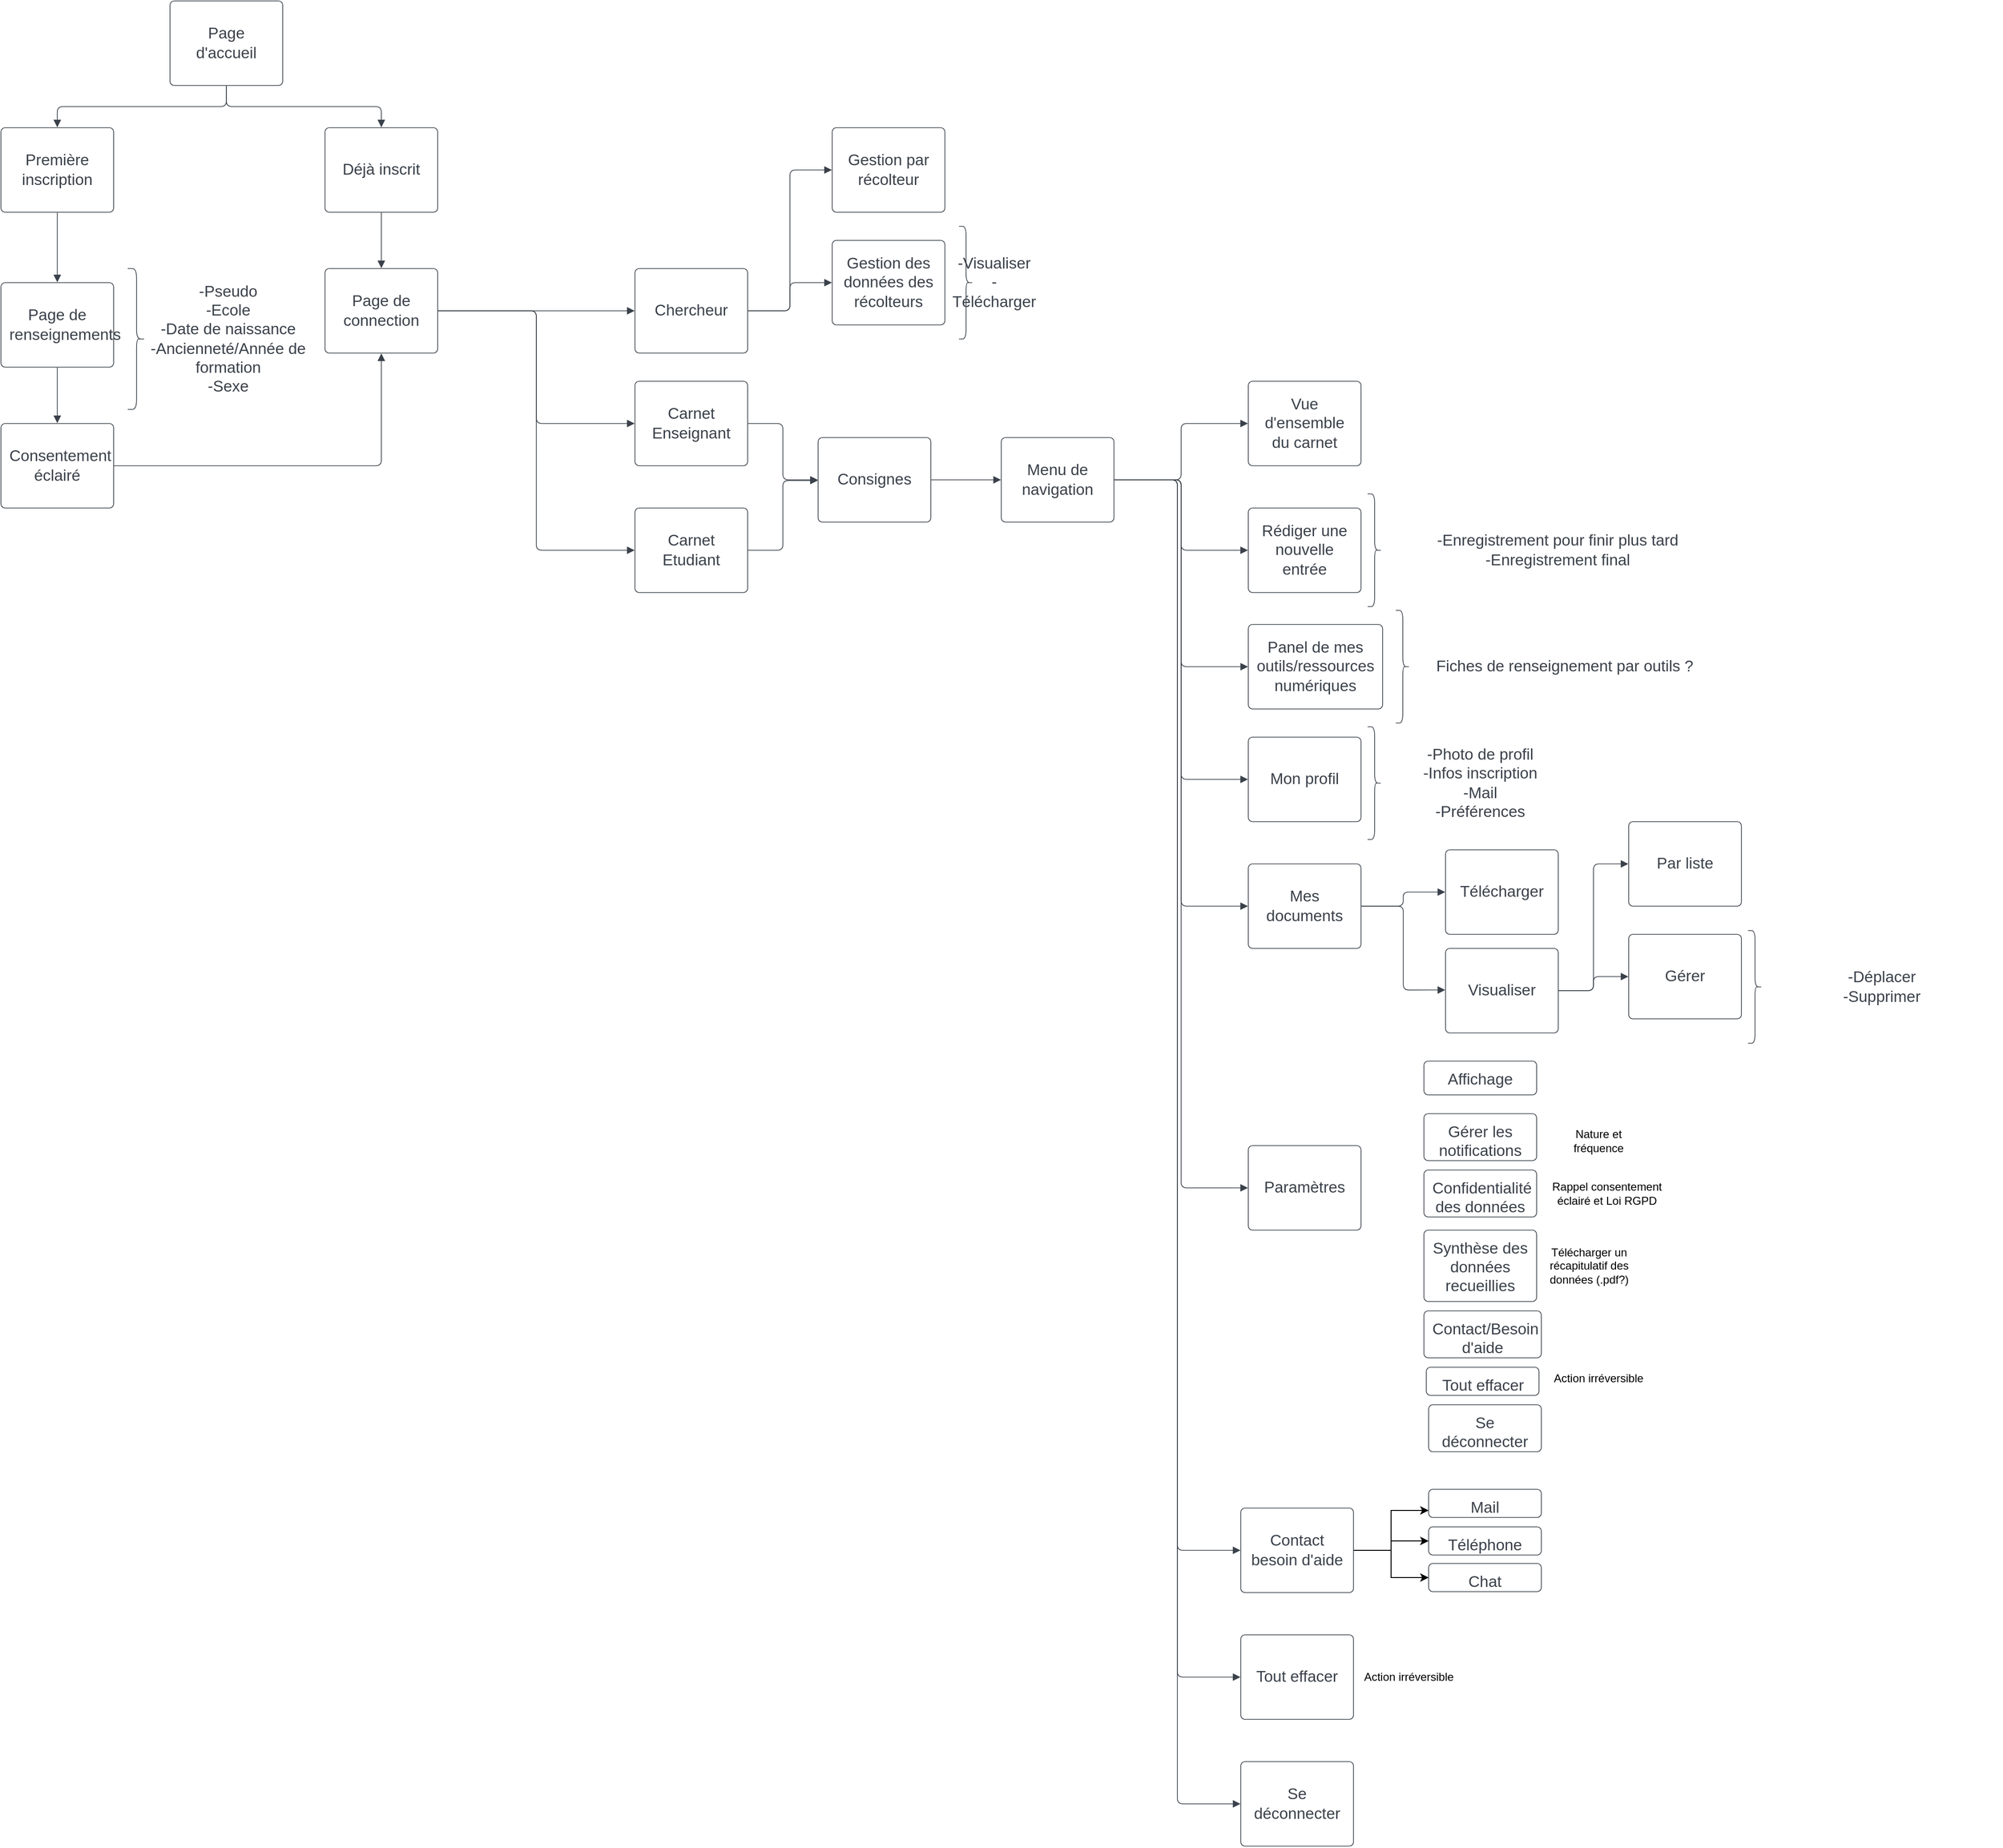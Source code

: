 <mxfile version="20.6.0" type="github">
  <diagram id="_ci9421NlBNcdpJC809w" name="Page-1">
    <mxGraphModel dx="2844" dy="1448" grid="1" gridSize="10" guides="1" tooltips="1" connect="1" arrows="1" fold="1" page="1" pageScale="1" pageWidth="827" pageHeight="1169" math="0" shadow="0">
      <root>
        <mxCell id="0" />
        <mxCell id="1" parent="0" />
        <UserObject label="Page d&#39;accueil" lucidchartObjectId="AYM.x1uL-YJM" id="ZJl0EIgOyHRKj7NYJLY0-1">
          <mxCell style="html=1;overflow=block;blockSpacing=1;whiteSpace=wrap;fontSize=16.7;fontColor=#3a414a;spacing=9;strokeColor=#3a414a;strokeOpacity=100;rounded=1;absoluteArcSize=1;arcSize=9;strokeWidth=0.8;" vertex="1" parent="1">
            <mxGeometry x="300" y="75" width="120" height="90" as="geometry" />
          </mxCell>
        </UserObject>
        <UserObject label="Première inscription" lucidchartObjectId="MYM.TeauDp_~" id="ZJl0EIgOyHRKj7NYJLY0-2">
          <mxCell style="html=1;overflow=block;blockSpacing=1;whiteSpace=wrap;fontSize=16.7;fontColor=#3a414a;spacing=9;strokeColor=#3a414a;strokeOpacity=100;rounded=1;absoluteArcSize=1;arcSize=9;strokeWidth=0.8;" vertex="1" parent="1">
            <mxGeometry x="120" y="210" width="120" height="90" as="geometry" />
          </mxCell>
        </UserObject>
        <UserObject label="Déjà inscrit" lucidchartObjectId="XYM..TXsvfSp" id="ZJl0EIgOyHRKj7NYJLY0-3">
          <mxCell style="html=1;overflow=block;blockSpacing=1;whiteSpace=wrap;fontSize=16.7;fontColor=#3a414a;spacing=9;strokeColor=#3a414a;strokeOpacity=100;rounded=1;absoluteArcSize=1;arcSize=9;strokeWidth=0.8;" vertex="1" parent="1">
            <mxGeometry x="465" y="210" width="120" height="90" as="geometry" />
          </mxCell>
        </UserObject>
        <UserObject label="Page de connection" lucidchartObjectId="6YM.qOHt7H16" id="ZJl0EIgOyHRKj7NYJLY0-4">
          <mxCell style="html=1;overflow=block;blockSpacing=1;whiteSpace=wrap;fontSize=16.7;fontColor=#3a414a;spacing=9;strokeColor=#3a414a;strokeOpacity=100;rounded=1;absoluteArcSize=1;arcSize=9;strokeWidth=0.8;" vertex="1" parent="1">
            <mxGeometry x="465" y="360" width="120" height="90" as="geometry" />
          </mxCell>
        </UserObject>
        <UserObject label="Consentement éclairé" lucidchartObjectId="sZM.cIIhJT13" id="ZJl0EIgOyHRKj7NYJLY0-5">
          <mxCell style="html=1;overflow=block;blockSpacing=1;whiteSpace=wrap;fontSize=16.7;fontColor=#3a414a;spacing=9;strokeColor=#3a414a;strokeOpacity=100;rounded=1;absoluteArcSize=1;arcSize=9;strokeWidth=0.8;" vertex="1" parent="1">
            <mxGeometry x="120" y="525" width="120" height="90" as="geometry" />
          </mxCell>
        </UserObject>
        <UserObject label="" lucidchartObjectId="CZM.1U02sdEx" id="ZJl0EIgOyHRKj7NYJLY0-6">
          <mxCell style="html=1;jettySize=18;whiteSpace=wrap;fontSize=13;strokeColor=#3a414a;strokeOpacity=100;strokeWidth=0.8;rounded=1;arcSize=12;edgeStyle=orthogonalEdgeStyle;startArrow=none;endArrow=block;endFill=1;exitX=0.5;exitY=1.004;exitPerimeter=0;entryX=0.5;entryY=-0.004;entryPerimeter=0;" edge="1" parent="1" source="ZJl0EIgOyHRKj7NYJLY0-1" target="ZJl0EIgOyHRKj7NYJLY0-2">
            <mxGeometry width="100" height="100" relative="1" as="geometry">
              <Array as="points" />
            </mxGeometry>
          </mxCell>
        </UserObject>
        <UserObject label="" lucidchartObjectId="GZM.cbZd91OO" id="ZJl0EIgOyHRKj7NYJLY0-7">
          <mxCell style="html=1;jettySize=18;whiteSpace=wrap;fontSize=13;strokeColor=#3a414a;strokeOpacity=100;strokeWidth=0.8;rounded=1;arcSize=12;edgeStyle=orthogonalEdgeStyle;startArrow=none;endArrow=block;endFill=1;exitX=0.5;exitY=1.004;exitPerimeter=0;entryX=0.5;entryY=-0.004;entryPerimeter=0;" edge="1" parent="1" source="ZJl0EIgOyHRKj7NYJLY0-1" target="ZJl0EIgOyHRKj7NYJLY0-3">
            <mxGeometry width="100" height="100" relative="1" as="geometry">
              <Array as="points" />
            </mxGeometry>
          </mxCell>
        </UserObject>
        <UserObject label="" lucidchartObjectId="K0M.znqZ1N4W" id="ZJl0EIgOyHRKj7NYJLY0-8">
          <mxCell style="html=1;jettySize=18;whiteSpace=wrap;fontSize=13;strokeColor=#3a414a;strokeOpacity=100;strokeWidth=0.8;rounded=1;arcSize=12;edgeStyle=orthogonalEdgeStyle;startArrow=none;endArrow=block;endFill=1;exitX=0.5;exitY=1.004;exitPerimeter=0;entryX=0.5;entryY=-0.004;entryPerimeter=0;" edge="1" parent="1" source="ZJl0EIgOyHRKj7NYJLY0-3" target="ZJl0EIgOyHRKj7NYJLY0-4">
            <mxGeometry width="100" height="100" relative="1" as="geometry">
              <Array as="points" />
            </mxGeometry>
          </mxCell>
        </UserObject>
        <UserObject label="Chercheur" lucidchartObjectId="w1M.sj6_KKEo" id="ZJl0EIgOyHRKj7NYJLY0-9">
          <mxCell style="html=1;overflow=block;blockSpacing=1;whiteSpace=wrap;fontSize=16.7;fontColor=#3a414a;spacing=9;strokeColor=#3a414a;strokeOpacity=100;rounded=1;absoluteArcSize=1;arcSize=9;strokeWidth=0.8;" vertex="1" parent="1">
            <mxGeometry x="795" y="360" width="120" height="90" as="geometry" />
          </mxCell>
        </UserObject>
        <UserObject label="Carnet Enseignant" lucidchartObjectId="C1M.ppYRKkeI" id="ZJl0EIgOyHRKj7NYJLY0-10">
          <mxCell style="html=1;overflow=block;blockSpacing=1;whiteSpace=wrap;fontSize=16.7;fontColor=#3a414a;spacing=9;strokeColor=#3a414a;strokeOpacity=100;rounded=1;absoluteArcSize=1;arcSize=9;strokeWidth=0.8;" vertex="1" parent="1">
            <mxGeometry x="795" y="480" width="120" height="90" as="geometry" />
          </mxCell>
        </UserObject>
        <UserObject label="Carnet Etudiant" lucidchartObjectId="M1M.uTfTiG7-" id="ZJl0EIgOyHRKj7NYJLY0-11">
          <mxCell style="html=1;overflow=block;blockSpacing=1;whiteSpace=wrap;fontSize=16.7;fontColor=#3a414a;spacing=9;strokeColor=#3a414a;strokeOpacity=100;rounded=1;absoluteArcSize=1;arcSize=9;strokeWidth=0.8;" vertex="1" parent="1">
            <mxGeometry x="795" y="615" width="120" height="90" as="geometry" />
          </mxCell>
        </UserObject>
        <UserObject label="" lucidchartObjectId="S1M.Ud4jqxVt" id="ZJl0EIgOyHRKj7NYJLY0-12">
          <mxCell style="html=1;jettySize=18;whiteSpace=wrap;fontSize=13;strokeColor=#3a414a;strokeOpacity=100;strokeWidth=0.8;rounded=1;arcSize=12;edgeStyle=orthogonalEdgeStyle;startArrow=none;endArrow=block;endFill=1;exitX=1.003;exitY=0.5;exitPerimeter=0;entryX=-0.003;entryY=0.5;entryPerimeter=0;" edge="1" parent="1" source="ZJl0EIgOyHRKj7NYJLY0-4" target="ZJl0EIgOyHRKj7NYJLY0-9">
            <mxGeometry width="100" height="100" relative="1" as="geometry">
              <Array as="points" />
            </mxGeometry>
          </mxCell>
        </UserObject>
        <UserObject label="" lucidchartObjectId="X1M.3m_ycjZD" id="ZJl0EIgOyHRKj7NYJLY0-13">
          <mxCell style="html=1;jettySize=18;whiteSpace=wrap;fontSize=13;strokeColor=#3a414a;strokeOpacity=100;strokeWidth=0.8;rounded=1;arcSize=12;edgeStyle=orthogonalEdgeStyle;startArrow=none;endArrow=block;endFill=1;exitX=1.003;exitY=0.5;exitPerimeter=0;entryX=-0.003;entryY=0.5;entryPerimeter=0;" edge="1" parent="1" source="ZJl0EIgOyHRKj7NYJLY0-4" target="ZJl0EIgOyHRKj7NYJLY0-10">
            <mxGeometry width="100" height="100" relative="1" as="geometry">
              <Array as="points" />
            </mxGeometry>
          </mxCell>
        </UserObject>
        <UserObject label="" lucidchartObjectId="01M.pc18l_iM" id="ZJl0EIgOyHRKj7NYJLY0-14">
          <mxCell style="html=1;jettySize=18;whiteSpace=wrap;fontSize=13;strokeColor=#3a414a;strokeOpacity=100;strokeWidth=0.8;rounded=1;arcSize=12;edgeStyle=orthogonalEdgeStyle;startArrow=none;endArrow=block;endFill=1;exitX=1.003;exitY=0.5;exitPerimeter=0;entryX=-0.003;entryY=0.5;entryPerimeter=0;" edge="1" parent="1" source="ZJl0EIgOyHRKj7NYJLY0-4" target="ZJl0EIgOyHRKj7NYJLY0-11">
            <mxGeometry width="100" height="100" relative="1" as="geometry">
              <Array as="points" />
            </mxGeometry>
          </mxCell>
        </UserObject>
        <UserObject label="Gestion par récolteur" lucidchartObjectId="-1M.Er1j2mVA" id="ZJl0EIgOyHRKj7NYJLY0-15">
          <mxCell style="html=1;overflow=block;blockSpacing=1;whiteSpace=wrap;fontSize=16.7;fontColor=#3a414a;spacing=9;strokeColor=#3a414a;strokeOpacity=100;rounded=1;absoluteArcSize=1;arcSize=9;strokeWidth=0.8;" vertex="1" parent="1">
            <mxGeometry x="1005" y="210" width="120" height="90" as="geometry" />
          </mxCell>
        </UserObject>
        <UserObject label="Gestion des données des récolteurs" lucidchartObjectId="l2M.fHgAraxA" id="ZJl0EIgOyHRKj7NYJLY0-16">
          <mxCell style="html=1;overflow=block;blockSpacing=1;whiteSpace=wrap;fontSize=16.7;fontColor=#3a414a;spacing=9;strokeColor=#3a414a;strokeOpacity=100;rounded=1;absoluteArcSize=1;arcSize=9;strokeWidth=0.8;" vertex="1" parent="1">
            <mxGeometry x="1005" y="330" width="120" height="90" as="geometry" />
          </mxCell>
        </UserObject>
        <UserObject label="" lucidchartObjectId="O2M.XnSvlfPc" id="ZJl0EIgOyHRKj7NYJLY0-17">
          <mxCell style="html=1;jettySize=18;whiteSpace=wrap;fontSize=13;strokeColor=#3a414a;strokeOpacity=100;strokeWidth=0.8;rounded=1;arcSize=12;edgeStyle=orthogonalEdgeStyle;startArrow=none;endArrow=block;endFill=1;exitX=1.003;exitY=0.5;exitPerimeter=0;entryX=-0.003;entryY=0.5;entryPerimeter=0;" edge="1" parent="1" source="ZJl0EIgOyHRKj7NYJLY0-9" target="ZJl0EIgOyHRKj7NYJLY0-15">
            <mxGeometry width="100" height="100" relative="1" as="geometry">
              <Array as="points" />
            </mxGeometry>
          </mxCell>
        </UserObject>
        <UserObject label="" lucidchartObjectId="R2M.baxbEa5R" id="ZJl0EIgOyHRKj7NYJLY0-18">
          <mxCell style="html=1;jettySize=18;whiteSpace=wrap;fontSize=13;strokeColor=#3a414a;strokeOpacity=100;strokeWidth=0.8;rounded=1;arcSize=12;edgeStyle=orthogonalEdgeStyle;startArrow=none;endArrow=block;endFill=1;exitX=1.003;exitY=0.5;exitPerimeter=0;entryX=-0.003;entryY=0.5;entryPerimeter=0;" edge="1" parent="1" source="ZJl0EIgOyHRKj7NYJLY0-9" target="ZJl0EIgOyHRKj7NYJLY0-16">
            <mxGeometry width="100" height="100" relative="1" as="geometry">
              <Array as="points" />
            </mxGeometry>
          </mxCell>
        </UserObject>
        <UserObject label="Vue d&#39;ensemble du carnet" lucidchartObjectId="Y4M.zDFyay5S" id="ZJl0EIgOyHRKj7NYJLY0-19">
          <mxCell style="html=1;overflow=block;blockSpacing=1;whiteSpace=wrap;fontSize=16.7;fontColor=#3a414a;spacing=9;strokeColor=#3a414a;strokeOpacity=100;rounded=1;absoluteArcSize=1;arcSize=9;strokeWidth=0.8;" vertex="1" parent="1">
            <mxGeometry x="1448" y="480" width="120" height="90" as="geometry" />
          </mxCell>
        </UserObject>
        <UserObject label="Rédiger une nouvelle entrée" lucidchartObjectId="_4M.7PR6vPwe" id="ZJl0EIgOyHRKj7NYJLY0-20">
          <mxCell style="html=1;overflow=block;blockSpacing=1;whiteSpace=wrap;fontSize=16.7;fontColor=#3a414a;spacing=9;strokeColor=#3a414a;strokeOpacity=100;rounded=1;absoluteArcSize=1;arcSize=9;strokeWidth=0.8;" vertex="1" parent="1">
            <mxGeometry x="1448" y="615" width="120" height="90" as="geometry" />
          </mxCell>
        </UserObject>
        <UserObject label="Panel de mes outils/ressources numériques" lucidchartObjectId="k5M.eeymHfns" id="ZJl0EIgOyHRKj7NYJLY0-21">
          <mxCell style="html=1;overflow=block;blockSpacing=1;whiteSpace=wrap;fontSize=16.7;fontColor=#3a414a;spacing=9;strokeColor=#3a414a;strokeOpacity=100;rounded=1;absoluteArcSize=1;arcSize=9;strokeWidth=0.8;" vertex="1" parent="1">
            <mxGeometry x="1448" y="739" width="143" height="90" as="geometry" />
          </mxCell>
        </UserObject>
        <UserObject label="Mon profil" lucidchartObjectId="z5M.NGDG9icv" id="ZJl0EIgOyHRKj7NYJLY0-22">
          <mxCell style="html=1;overflow=block;blockSpacing=1;whiteSpace=wrap;fontSize=16.7;fontColor=#3a414a;spacing=9;strokeColor=#3a414a;strokeOpacity=100;rounded=1;absoluteArcSize=1;arcSize=9;strokeWidth=0.8;" vertex="1" parent="1">
            <mxGeometry x="1448" y="859" width="120" height="90" as="geometry" />
          </mxCell>
        </UserObject>
        <UserObject label="Mes documents" lucidchartObjectId="I5M.~AWtkIlP" id="ZJl0EIgOyHRKj7NYJLY0-23">
          <mxCell style="html=1;overflow=block;blockSpacing=1;whiteSpace=wrap;fontSize=16.7;fontColor=#3a414a;spacing=9;strokeColor=#3a414a;strokeOpacity=100;rounded=1;absoluteArcSize=1;arcSize=9;strokeWidth=0.8;" vertex="1" parent="1">
            <mxGeometry x="1448" y="994" width="120" height="90" as="geometry" />
          </mxCell>
        </UserObject>
        <UserObject label="Paramètres" lucidchartObjectId="Q5M.YRusNy6M" id="ZJl0EIgOyHRKj7NYJLY0-24">
          <mxCell style="html=1;overflow=block;blockSpacing=1;whiteSpace=wrap;fontSize=16.7;fontColor=#3a414a;spacing=9;strokeColor=#3a414a;strokeOpacity=100;rounded=1;absoluteArcSize=1;arcSize=9;strokeWidth=0.8;" vertex="1" parent="1">
            <mxGeometry x="1448" y="1294" width="120" height="90" as="geometry" />
          </mxCell>
        </UserObject>
        <mxCell id="ZJl0EIgOyHRKj7NYJLY0-86" style="edgeStyle=orthogonalEdgeStyle;rounded=0;orthogonalLoop=1;jettySize=auto;html=1;entryX=0;entryY=0.75;entryDx=0;entryDy=0;" edge="1" parent="1" source="ZJl0EIgOyHRKj7NYJLY0-25" target="ZJl0EIgOyHRKj7NYJLY0-81">
          <mxGeometry relative="1" as="geometry" />
        </mxCell>
        <mxCell id="ZJl0EIgOyHRKj7NYJLY0-87" style="edgeStyle=orthogonalEdgeStyle;rounded=0;orthogonalLoop=1;jettySize=auto;html=1;entryX=0;entryY=0.5;entryDx=0;entryDy=0;" edge="1" parent="1" source="ZJl0EIgOyHRKj7NYJLY0-25" target="ZJl0EIgOyHRKj7NYJLY0-80">
          <mxGeometry relative="1" as="geometry" />
        </mxCell>
        <mxCell id="ZJl0EIgOyHRKj7NYJLY0-88" style="edgeStyle=orthogonalEdgeStyle;rounded=0;orthogonalLoop=1;jettySize=auto;html=1;entryX=0;entryY=0.5;entryDx=0;entryDy=0;" edge="1" parent="1" source="ZJl0EIgOyHRKj7NYJLY0-25" target="ZJl0EIgOyHRKj7NYJLY0-79">
          <mxGeometry relative="1" as="geometry" />
        </mxCell>
        <UserObject label="Contact besoin d&#39;aide" lucidchartObjectId="X5M.JyQG0hy0" id="ZJl0EIgOyHRKj7NYJLY0-25">
          <mxCell style="html=1;overflow=block;blockSpacing=1;whiteSpace=wrap;fontSize=16.7;fontColor=#3a414a;spacing=9;strokeColor=#3a414a;strokeOpacity=100;rounded=1;absoluteArcSize=1;arcSize=9;strokeWidth=0.8;" vertex="1" parent="1">
            <mxGeometry x="1440" y="1680" width="120" height="90" as="geometry" />
          </mxCell>
        </UserObject>
        <UserObject label="Tout effacer" lucidchartObjectId="75M.VQ58b_Jm" id="ZJl0EIgOyHRKj7NYJLY0-26">
          <mxCell style="html=1;overflow=block;blockSpacing=1;whiteSpace=wrap;fontSize=16.7;fontColor=#3a414a;spacing=9;strokeColor=#3a414a;strokeOpacity=100;rounded=1;absoluteArcSize=1;arcSize=9;strokeWidth=0.8;" vertex="1" parent="1">
            <mxGeometry x="1440" y="1815" width="120" height="90" as="geometry" />
          </mxCell>
        </UserObject>
        <UserObject label="Se déconnecter" lucidchartObjectId="b6M.UAQ0L-1w" id="ZJl0EIgOyHRKj7NYJLY0-27">
          <mxCell style="html=1;overflow=block;blockSpacing=1;whiteSpace=wrap;fontSize=16.7;fontColor=#3a414a;spacing=9;strokeColor=#3a414a;strokeOpacity=100;rounded=1;absoluteArcSize=1;arcSize=9;strokeWidth=0.8;" vertex="1" parent="1">
            <mxGeometry x="1440" y="1950" width="120" height="90" as="geometry" />
          </mxCell>
        </UserObject>
        <UserObject label="Menu de navigation" lucidchartObjectId="X6M.t33oavB." id="ZJl0EIgOyHRKj7NYJLY0-28">
          <mxCell style="html=1;overflow=block;blockSpacing=1;whiteSpace=wrap;fontSize=16.7;fontColor=#3a414a;spacing=9;strokeColor=#3a414a;strokeOpacity=100;rounded=1;absoluteArcSize=1;arcSize=9;strokeWidth=0.8;" vertex="1" parent="1">
            <mxGeometry x="1185" y="540" width="120" height="90" as="geometry" />
          </mxCell>
        </UserObject>
        <UserObject label="" lucidchartObjectId="V7M.rNvB-Zm." id="ZJl0EIgOyHRKj7NYJLY0-29">
          <mxCell style="html=1;jettySize=18;whiteSpace=wrap;fontSize=13;strokeColor=#3a414a;strokeOpacity=100;strokeWidth=0.8;rounded=1;arcSize=12;edgeStyle=orthogonalEdgeStyle;startArrow=none;endArrow=block;endFill=1;exitX=1.003;exitY=0.5;exitPerimeter=0;entryX=-0.003;entryY=0.5;entryPerimeter=0;" edge="1" parent="1" source="ZJl0EIgOyHRKj7NYJLY0-28" target="ZJl0EIgOyHRKj7NYJLY0-19">
            <mxGeometry width="100" height="100" relative="1" as="geometry">
              <Array as="points" />
            </mxGeometry>
          </mxCell>
        </UserObject>
        <UserObject label="" lucidchartObjectId="Y7M.1pc6Li9~" id="ZJl0EIgOyHRKj7NYJLY0-30">
          <mxCell style="html=1;jettySize=18;whiteSpace=wrap;fontSize=13;strokeColor=#3a414a;strokeOpacity=100;strokeWidth=0.8;rounded=1;arcSize=12;edgeStyle=orthogonalEdgeStyle;startArrow=none;endArrow=block;endFill=1;exitX=1.003;exitY=0.5;exitPerimeter=0;entryX=-0.003;entryY=0.5;entryPerimeter=0;" edge="1" parent="1" source="ZJl0EIgOyHRKj7NYJLY0-28" target="ZJl0EIgOyHRKj7NYJLY0-20">
            <mxGeometry width="100" height="100" relative="1" as="geometry">
              <Array as="points" />
            </mxGeometry>
          </mxCell>
        </UserObject>
        <UserObject label="" lucidchartObjectId="07M.KI43_F6G" id="ZJl0EIgOyHRKj7NYJLY0-31">
          <mxCell style="html=1;jettySize=18;whiteSpace=wrap;fontSize=13;strokeColor=#3a414a;strokeOpacity=100;strokeWidth=0.8;rounded=1;arcSize=12;edgeStyle=orthogonalEdgeStyle;startArrow=none;endArrow=block;endFill=1;exitX=1.003;exitY=0.5;exitPerimeter=0;entryX=-0.002;entryY=0.5;entryPerimeter=0;" edge="1" parent="1" source="ZJl0EIgOyHRKj7NYJLY0-28" target="ZJl0EIgOyHRKj7NYJLY0-21">
            <mxGeometry width="100" height="100" relative="1" as="geometry">
              <Array as="points" />
            </mxGeometry>
          </mxCell>
        </UserObject>
        <UserObject label="" lucidchartObjectId="57M.BthRDHTk" id="ZJl0EIgOyHRKj7NYJLY0-32">
          <mxCell style="html=1;jettySize=18;whiteSpace=wrap;fontSize=13;strokeColor=#3a414a;strokeOpacity=100;strokeWidth=0.8;rounded=1;arcSize=12;edgeStyle=orthogonalEdgeStyle;startArrow=none;endArrow=block;endFill=1;exitX=1.003;exitY=0.5;exitPerimeter=0;entryX=-0.003;entryY=0.5;entryPerimeter=0;" edge="1" parent="1" source="ZJl0EIgOyHRKj7NYJLY0-28" target="ZJl0EIgOyHRKj7NYJLY0-22">
            <mxGeometry width="100" height="100" relative="1" as="geometry">
              <Array as="points" />
            </mxGeometry>
          </mxCell>
        </UserObject>
        <UserObject label="" lucidchartObjectId="97M.U5-g1r-L" id="ZJl0EIgOyHRKj7NYJLY0-33">
          <mxCell style="html=1;jettySize=18;whiteSpace=wrap;fontSize=13;strokeColor=#3a414a;strokeOpacity=100;strokeWidth=0.8;rounded=1;arcSize=12;edgeStyle=orthogonalEdgeStyle;startArrow=none;endArrow=block;endFill=1;exitX=1.003;exitY=0.5;exitPerimeter=0;entryX=-0.003;entryY=0.5;entryPerimeter=0;" edge="1" parent="1" source="ZJl0EIgOyHRKj7NYJLY0-28" target="ZJl0EIgOyHRKj7NYJLY0-23">
            <mxGeometry width="100" height="100" relative="1" as="geometry">
              <Array as="points" />
            </mxGeometry>
          </mxCell>
        </UserObject>
        <UserObject label="" lucidchartObjectId=".7M.mwq7F4k_" id="ZJl0EIgOyHRKj7NYJLY0-34">
          <mxCell style="html=1;jettySize=18;whiteSpace=wrap;fontSize=13;strokeColor=#3a414a;strokeOpacity=100;strokeWidth=0.8;rounded=1;arcSize=12;edgeStyle=orthogonalEdgeStyle;startArrow=none;endArrow=block;endFill=1;exitX=1.003;exitY=0.5;exitPerimeter=0;entryX=-0.003;entryY=0.5;entryPerimeter=0;" edge="1" parent="1" source="ZJl0EIgOyHRKj7NYJLY0-28" target="ZJl0EIgOyHRKj7NYJLY0-24">
            <mxGeometry width="100" height="100" relative="1" as="geometry">
              <Array as="points" />
            </mxGeometry>
          </mxCell>
        </UserObject>
        <UserObject label="" lucidchartObjectId="d8M.SYVjxC_h" id="ZJl0EIgOyHRKj7NYJLY0-35">
          <mxCell style="html=1;jettySize=18;whiteSpace=wrap;fontSize=13;strokeColor=#3a414a;strokeOpacity=100;strokeWidth=0.8;rounded=1;arcSize=12;edgeStyle=orthogonalEdgeStyle;startArrow=none;endArrow=block;endFill=1;exitX=1.003;exitY=0.5;exitPerimeter=0;entryX=-0.003;entryY=0.5;entryPerimeter=0;" edge="1" parent="1" source="ZJl0EIgOyHRKj7NYJLY0-28" target="ZJl0EIgOyHRKj7NYJLY0-25">
            <mxGeometry width="100" height="100" relative="1" as="geometry">
              <Array as="points" />
            </mxGeometry>
          </mxCell>
        </UserObject>
        <UserObject label="" lucidchartObjectId="r8M.o4ZUcG-L" id="ZJl0EIgOyHRKj7NYJLY0-36">
          <mxCell style="html=1;jettySize=18;whiteSpace=wrap;fontSize=13;strokeColor=#3a414a;strokeOpacity=100;strokeWidth=0.8;rounded=1;arcSize=12;edgeStyle=orthogonalEdgeStyle;startArrow=none;endArrow=block;endFill=1;exitX=1.003;exitY=0.5;exitPerimeter=0;entryX=-0.003;entryY=0.5;entryPerimeter=0;" edge="1" parent="1" source="ZJl0EIgOyHRKj7NYJLY0-28" target="ZJl0EIgOyHRKj7NYJLY0-26">
            <mxGeometry width="100" height="100" relative="1" as="geometry">
              <Array as="points" />
            </mxGeometry>
          </mxCell>
        </UserObject>
        <UserObject label="" lucidchartObjectId="w8M.DC7A0Nvr" id="ZJl0EIgOyHRKj7NYJLY0-37">
          <mxCell style="html=1;jettySize=18;whiteSpace=wrap;fontSize=13;strokeColor=#3a414a;strokeOpacity=100;strokeWidth=0.8;rounded=1;arcSize=12;edgeStyle=orthogonalEdgeStyle;startArrow=none;endArrow=block;endFill=1;exitX=1.003;exitY=0.5;exitPerimeter=0;entryX=-0.003;entryY=0.5;entryPerimeter=0;" edge="1" parent="1" source="ZJl0EIgOyHRKj7NYJLY0-28" target="ZJl0EIgOyHRKj7NYJLY0-27">
            <mxGeometry width="100" height="100" relative="1" as="geometry">
              <Array as="points" />
            </mxGeometry>
          </mxCell>
        </UserObject>
        <UserObject label="Page de renseignements" lucidchartObjectId="T~M.V6R66Jr2" id="ZJl0EIgOyHRKj7NYJLY0-38">
          <mxCell style="html=1;overflow=block;blockSpacing=1;whiteSpace=wrap;fontSize=16.7;fontColor=#3a414a;spacing=9;strokeColor=#3a414a;strokeOpacity=100;rounded=1;absoluteArcSize=1;arcSize=9;strokeWidth=0.8;" vertex="1" parent="1">
            <mxGeometry x="120" y="375" width="120" height="90" as="geometry" />
          </mxCell>
        </UserObject>
        <UserObject label="" lucidchartObjectId="baN.W74zy4RS" id="ZJl0EIgOyHRKj7NYJLY0-39">
          <mxCell style="html=1;jettySize=18;whiteSpace=wrap;fontSize=13;strokeColor=#3a414a;strokeOpacity=100;strokeWidth=0.8;rounded=1;arcSize=12;edgeStyle=orthogonalEdgeStyle;startArrow=none;endArrow=block;endFill=1;exitX=0.5;exitY=1.004;exitPerimeter=0;entryX=0.5;entryY=-0.004;entryPerimeter=0;" edge="1" parent="1" source="ZJl0EIgOyHRKj7NYJLY0-2" target="ZJl0EIgOyHRKj7NYJLY0-38">
            <mxGeometry width="100" height="100" relative="1" as="geometry">
              <Array as="points" />
            </mxGeometry>
          </mxCell>
        </UserObject>
        <UserObject label="" lucidchartObjectId="caN.kgK3lv72" id="ZJl0EIgOyHRKj7NYJLY0-40">
          <mxCell style="html=1;jettySize=18;whiteSpace=wrap;fontSize=13;strokeColor=#3a414a;strokeOpacity=100;strokeWidth=0.8;rounded=1;arcSize=12;edgeStyle=orthogonalEdgeStyle;startArrow=none;endArrow=block;endFill=1;exitX=0.5;exitY=1.004;exitPerimeter=0;entryX=0.5;entryY=-0.004;entryPerimeter=0;" edge="1" parent="1" source="ZJl0EIgOyHRKj7NYJLY0-38" target="ZJl0EIgOyHRKj7NYJLY0-5">
            <mxGeometry width="100" height="100" relative="1" as="geometry">
              <Array as="points" />
            </mxGeometry>
          </mxCell>
        </UserObject>
        <UserObject label="" lucidchartObjectId="faN.zr2yzNM4" id="ZJl0EIgOyHRKj7NYJLY0-41">
          <mxCell style="html=1;jettySize=18;whiteSpace=wrap;fontSize=13;strokeColor=#3a414a;strokeOpacity=100;strokeWidth=0.8;rounded=1;arcSize=12;edgeStyle=orthogonalEdgeStyle;startArrow=none;endArrow=block;endFill=1;exitX=1.003;exitY=0.5;exitPerimeter=0;entryX=0.5;entryY=1.004;entryPerimeter=0;" edge="1" parent="1" source="ZJl0EIgOyHRKj7NYJLY0-5" target="ZJl0EIgOyHRKj7NYJLY0-4">
            <mxGeometry width="100" height="100" relative="1" as="geometry">
              <Array as="points" />
            </mxGeometry>
          </mxCell>
        </UserObject>
        <mxCell id="ZJl0EIgOyHRKj7NYJLY0-42" value="" style="strokeColor=none;fillColor=none;whiteSpace=wrap;fontSize=16.7;fontColor=#3a414a;spacing=3.8;strokeOpacity=100;rounded=1;absoluteArcSize=1;arcSize=9;strokeWidth=0.8;html=1;" vertex="1" parent="1">
          <mxGeometry x="255" y="360" width="195" height="150" as="geometry" />
        </mxCell>
        <mxCell id="ZJl0EIgOyHRKj7NYJLY0-43" value="" style="shape=curlyBracket;rounded=1;flipH=1;whiteSpace=wrap;fontSize=16.7;fontColor=#3a414a;spacing=3.8;strokeColor=#3a414a;strokeOpacity=100;strokeWidth=0.8;" vertex="1" parent="ZJl0EIgOyHRKj7NYJLY0-42">
          <mxGeometry width="18.75" height="150" as="geometry" />
        </mxCell>
        <mxCell id="ZJl0EIgOyHRKj7NYJLY0-44" value="-Pseudo&#xa;-Ecole&#xa;-Date de naissance&#xa;-Ancienneté/Année de formation&#xa;-Sexe" style="strokeColor=none;fillColor=none;whiteSpace=wrap;fontSize=16.7;fontColor=#3a414a;spacing=3.8;strokeOpacity=100;rounded=1;absoluteArcSize=1;arcSize=9;strokeWidth=0.8;" vertex="1" parent="ZJl0EIgOyHRKj7NYJLY0-42">
          <mxGeometry x="18.75" width="176.25" height="150" as="geometry" />
        </mxCell>
        <mxCell id="ZJl0EIgOyHRKj7NYJLY0-45" value="" style="strokeColor=none;fillColor=none;whiteSpace=wrap;fontSize=16.7;fontColor=#3a414a;spacing=3.8;strokeOpacity=100;rounded=1;absoluteArcSize=1;arcSize=9;strokeWidth=0.8;html=1;" vertex="1" parent="1">
          <mxGeometry x="1575" y="848" width="225" height="120" as="geometry" />
        </mxCell>
        <mxCell id="ZJl0EIgOyHRKj7NYJLY0-46" value="" style="shape=curlyBracket;rounded=1;flipH=1;whiteSpace=wrap;fontSize=16.7;fontColor=#3a414a;spacing=3.8;strokeColor=#3a414a;strokeOpacity=100;strokeWidth=0.8;" vertex="1" parent="ZJl0EIgOyHRKj7NYJLY0-45">
          <mxGeometry width="15" height="120" as="geometry" />
        </mxCell>
        <mxCell id="ZJl0EIgOyHRKj7NYJLY0-47" value="-Photo de profil&#xa;-Infos inscription&#xa;-Mail&#xa;-Préférences" style="strokeColor=none;fillColor=none;whiteSpace=wrap;fontSize=16.7;fontColor=#3a414a;spacing=3.8;strokeOpacity=100;rounded=1;absoluteArcSize=1;arcSize=9;strokeWidth=0.8;" vertex="1" parent="ZJl0EIgOyHRKj7NYJLY0-45">
          <mxGeometry x="15" width="210" height="120" as="geometry" />
        </mxCell>
        <UserObject label="Télécharger" lucidchartObjectId="PfN.~X66MR.y" id="ZJl0EIgOyHRKj7NYJLY0-48">
          <mxCell style="html=1;overflow=block;blockSpacing=1;whiteSpace=wrap;fontSize=16.7;fontColor=#3a414a;spacing=9;strokeColor=#3a414a;strokeOpacity=100;rounded=1;absoluteArcSize=1;arcSize=9;strokeWidth=0.8;" vertex="1" parent="1">
            <mxGeometry x="1658" y="979" width="120" height="90" as="geometry" />
          </mxCell>
        </UserObject>
        <UserObject label="Visualiser" lucidchartObjectId="1fN.-rpawTm7" id="ZJl0EIgOyHRKj7NYJLY0-49">
          <mxCell style="html=1;overflow=block;blockSpacing=1;whiteSpace=wrap;fontSize=16.7;fontColor=#3a414a;spacing=9;strokeColor=#3a414a;strokeOpacity=100;rounded=1;absoluteArcSize=1;arcSize=9;strokeWidth=0.8;" vertex="1" parent="1">
            <mxGeometry x="1658" y="1084" width="120" height="90" as="geometry" />
          </mxCell>
        </UserObject>
        <UserObject label="" lucidchartObjectId="9fN.eXcLydWo" id="ZJl0EIgOyHRKj7NYJLY0-50">
          <mxCell style="html=1;jettySize=18;whiteSpace=wrap;fontSize=13;strokeColor=#3a414a;strokeOpacity=100;strokeWidth=0.8;rounded=1;arcSize=12;edgeStyle=orthogonalEdgeStyle;startArrow=none;endArrow=block;endFill=1;exitX=1.003;exitY=0.5;exitPerimeter=0;entryX=-0.003;entryY=0.5;entryPerimeter=0;" edge="1" parent="1" source="ZJl0EIgOyHRKj7NYJLY0-23" target="ZJl0EIgOyHRKj7NYJLY0-48">
            <mxGeometry width="100" height="100" relative="1" as="geometry">
              <Array as="points" />
            </mxGeometry>
          </mxCell>
        </UserObject>
        <UserObject label="" lucidchartObjectId="~fN.um6W2-5L" id="ZJl0EIgOyHRKj7NYJLY0-51">
          <mxCell style="html=1;jettySize=18;whiteSpace=wrap;fontSize=13;strokeColor=#3a414a;strokeOpacity=100;strokeWidth=0.8;rounded=1;arcSize=12;edgeStyle=orthogonalEdgeStyle;startArrow=none;endArrow=block;endFill=1;exitX=1.003;exitY=0.5;exitPerimeter=0;entryX=-0.003;entryY=0.492;entryPerimeter=0;" edge="1" parent="1" source="ZJl0EIgOyHRKj7NYJLY0-23" target="ZJl0EIgOyHRKj7NYJLY0-49">
            <mxGeometry width="100" height="100" relative="1" as="geometry">
              <Array as="points" />
            </mxGeometry>
          </mxCell>
        </UserObject>
        <UserObject label="Par liste" lucidchartObjectId="ggN.4pF_rD0i" id="ZJl0EIgOyHRKj7NYJLY0-52">
          <mxCell style="html=1;overflow=block;blockSpacing=1;whiteSpace=wrap;fontSize=16.7;fontColor=#3a414a;spacing=9;strokeColor=#3a414a;strokeOpacity=100;rounded=1;absoluteArcSize=1;arcSize=9;strokeWidth=0.8;" vertex="1" parent="1">
            <mxGeometry x="1853" y="949" width="120" height="90" as="geometry" />
          </mxCell>
        </UserObject>
        <UserObject label="Gérer" lucidchartObjectId="ogN.dMnWWAUL" id="ZJl0EIgOyHRKj7NYJLY0-53">
          <mxCell style="html=1;overflow=block;blockSpacing=1;whiteSpace=wrap;fontSize=16.7;fontColor=#3a414a;spacing=9;strokeColor=#3a414a;strokeOpacity=100;rounded=1;absoluteArcSize=1;arcSize=9;strokeWidth=0.8;" vertex="1" parent="1">
            <mxGeometry x="1853" y="1069" width="120" height="90" as="geometry" />
          </mxCell>
        </UserObject>
        <mxCell id="ZJl0EIgOyHRKj7NYJLY0-54" value="" style="strokeColor=none;fillColor=none;whiteSpace=wrap;fontSize=16.7;fontColor=#3a414a;spacing=3.8;strokeOpacity=100;rounded=1;absoluteArcSize=1;arcSize=9;strokeWidth=0.8;html=1;" vertex="1" parent="1">
          <mxGeometry x="1980" y="1065" width="270" height="120" as="geometry" />
        </mxCell>
        <mxCell id="ZJl0EIgOyHRKj7NYJLY0-55" value="" style="shape=curlyBracket;rounded=1;flipH=1;whiteSpace=wrap;fontSize=16.7;fontColor=#3a414a;spacing=3.8;strokeColor=#3a414a;strokeOpacity=100;strokeWidth=0.8;" vertex="1" parent="ZJl0EIgOyHRKj7NYJLY0-54">
          <mxGeometry width="15" height="120" as="geometry" />
        </mxCell>
        <mxCell id="ZJl0EIgOyHRKj7NYJLY0-56" value="-Déplacer&#xa;-Supprimer" style="strokeColor=none;fillColor=none;whiteSpace=wrap;fontSize=16.7;fontColor=#3a414a;spacing=3.8;strokeOpacity=100;rounded=1;absoluteArcSize=1;arcSize=9;strokeWidth=0.8;" vertex="1" parent="ZJl0EIgOyHRKj7NYJLY0-54">
          <mxGeometry x="15" width="255" height="120" as="geometry" />
        </mxCell>
        <UserObject label="Consignes" lucidchartObjectId="ChN.a.CTA~j_" id="ZJl0EIgOyHRKj7NYJLY0-57">
          <mxCell style="html=1;overflow=block;blockSpacing=1;whiteSpace=wrap;fontSize=16.7;fontColor=#3a414a;spacing=9;strokeColor=#3a414a;strokeOpacity=100;rounded=1;absoluteArcSize=1;arcSize=9;strokeWidth=0.8;" vertex="1" parent="1">
            <mxGeometry x="990" y="540" width="120" height="90" as="geometry" />
          </mxCell>
        </UserObject>
        <UserObject label="" lucidchartObjectId=".hN.uv0NrpWr" id="ZJl0EIgOyHRKj7NYJLY0-58">
          <mxCell style="html=1;jettySize=18;whiteSpace=wrap;fontSize=13;strokeColor=#3a414a;strokeOpacity=100;strokeWidth=0.8;rounded=1;arcSize=12;edgeStyle=orthogonalEdgeStyle;startArrow=none;endArrow=block;endFill=1;exitX=1.003;exitY=0.5;exitPerimeter=0;entryX=-0.003;entryY=0.5;entryPerimeter=0;" edge="1" parent="1" source="ZJl0EIgOyHRKj7NYJLY0-10" target="ZJl0EIgOyHRKj7NYJLY0-57">
            <mxGeometry width="100" height="100" relative="1" as="geometry">
              <Array as="points" />
            </mxGeometry>
          </mxCell>
        </UserObject>
        <UserObject label="" lucidchartObjectId="aiN.rcxkn.dF" id="ZJl0EIgOyHRKj7NYJLY0-59">
          <mxCell style="html=1;jettySize=18;whiteSpace=wrap;fontSize=13;strokeColor=#3a414a;strokeOpacity=100;strokeWidth=0.8;rounded=1;arcSize=12;edgeStyle=orthogonalEdgeStyle;startArrow=none;endArrow=block;endFill=1;exitX=1.003;exitY=0.5;exitPerimeter=0;entryX=-0.003;entryY=0.508;entryPerimeter=0;" edge="1" parent="1" source="ZJl0EIgOyHRKj7NYJLY0-11" target="ZJl0EIgOyHRKj7NYJLY0-57">
            <mxGeometry width="100" height="100" relative="1" as="geometry">
              <Array as="points" />
            </mxGeometry>
          </mxCell>
        </UserObject>
        <mxCell id="ZJl0EIgOyHRKj7NYJLY0-60" value="" style="strokeColor=none;fillColor=none;whiteSpace=wrap;fontSize=16.7;fontColor=#3a414a;spacing=3.8;strokeOpacity=100;rounded=1;absoluteArcSize=1;arcSize=9;strokeWidth=0.8;html=1;" vertex="1" parent="1">
          <mxGeometry x="1140" y="315" width="60" height="120" as="geometry" />
        </mxCell>
        <mxCell id="ZJl0EIgOyHRKj7NYJLY0-61" value="" style="shape=curlyBracket;rounded=1;flipH=1;whiteSpace=wrap;fontSize=16.7;fontColor=#3a414a;spacing=3.8;strokeColor=#3a414a;strokeOpacity=100;strokeWidth=0.8;" vertex="1" parent="ZJl0EIgOyHRKj7NYJLY0-60">
          <mxGeometry width="15" height="120" as="geometry" />
        </mxCell>
        <mxCell id="ZJl0EIgOyHRKj7NYJLY0-62" value="-Visualiser&#xa;-Télécharger" style="strokeColor=none;fillColor=none;whiteSpace=wrap;fontSize=16.7;fontColor=#3a414a;spacing=3.8;strokeOpacity=100;rounded=1;absoluteArcSize=1;arcSize=9;strokeWidth=0.8;" vertex="1" parent="ZJl0EIgOyHRKj7NYJLY0-60">
          <mxGeometry x="15" width="45" height="120" as="geometry" />
        </mxCell>
        <UserObject label="" lucidchartObjectId="PiN.8G~et30i" id="ZJl0EIgOyHRKj7NYJLY0-63">
          <mxCell style="html=1;jettySize=18;whiteSpace=wrap;fontSize=13;strokeColor=#3a414a;strokeOpacity=100;strokeWidth=0.8;rounded=1;arcSize=12;edgeStyle=orthogonalEdgeStyle;startArrow=none;endArrow=block;endFill=1;exitX=1.003;exitY=0.5;exitPerimeter=0;entryX=-0.003;entryY=0.5;entryPerimeter=0;" edge="1" parent="1" source="ZJl0EIgOyHRKj7NYJLY0-57" target="ZJl0EIgOyHRKj7NYJLY0-28">
            <mxGeometry width="100" height="100" relative="1" as="geometry">
              <Array as="points" />
            </mxGeometry>
          </mxCell>
        </UserObject>
        <mxCell id="ZJl0EIgOyHRKj7NYJLY0-64" value="" style="strokeColor=none;fillColor=none;whiteSpace=wrap;fontSize=16.7;fontColor=#3a414a;spacing=3.8;strokeOpacity=100;rounded=1;absoluteArcSize=1;arcSize=9;strokeWidth=0.8;html=1;" vertex="1" parent="1">
          <mxGeometry x="1575" y="600" width="390" height="120" as="geometry" />
        </mxCell>
        <mxCell id="ZJl0EIgOyHRKj7NYJLY0-65" value="" style="shape=curlyBracket;rounded=1;flipH=1;whiteSpace=wrap;fontSize=16.7;fontColor=#3a414a;spacing=3.8;strokeColor=#3a414a;strokeOpacity=100;strokeWidth=0.8;" vertex="1" parent="ZJl0EIgOyHRKj7NYJLY0-64">
          <mxGeometry width="15" height="120" as="geometry" />
        </mxCell>
        <mxCell id="ZJl0EIgOyHRKj7NYJLY0-66" value="-Enregistrement pour finir plus tard&#xa;-Enregistrement final" style="strokeColor=none;fillColor=none;whiteSpace=wrap;fontSize=16.7;fontColor=#3a414a;spacing=3.8;strokeOpacity=100;rounded=1;absoluteArcSize=1;arcSize=9;strokeWidth=0.8;" vertex="1" parent="ZJl0EIgOyHRKj7NYJLY0-64">
          <mxGeometry x="15" width="375" height="120" as="geometry" />
        </mxCell>
        <mxCell id="ZJl0EIgOyHRKj7NYJLY0-67" value="" style="strokeColor=none;fillColor=none;whiteSpace=wrap;fontSize=16.7;fontColor=#3a414a;spacing=3.8;strokeOpacity=100;rounded=1;absoluteArcSize=1;arcSize=9;strokeWidth=0.8;html=1;" vertex="1" parent="1">
          <mxGeometry x="1605" y="724" width="345" height="120" as="geometry" />
        </mxCell>
        <mxCell id="ZJl0EIgOyHRKj7NYJLY0-68" value="" style="shape=curlyBracket;rounded=1;flipH=1;whiteSpace=wrap;fontSize=16.7;fontColor=#3a414a;spacing=3.8;strokeColor=#3a414a;strokeOpacity=100;strokeWidth=0.8;" vertex="1" parent="ZJl0EIgOyHRKj7NYJLY0-67">
          <mxGeometry width="15" height="120" as="geometry" />
        </mxCell>
        <mxCell id="ZJl0EIgOyHRKj7NYJLY0-69" value="Fiches de renseignement par outils ?" style="strokeColor=none;fillColor=none;whiteSpace=wrap;fontSize=16.7;fontColor=#3a414a;spacing=3.8;strokeOpacity=100;rounded=1;absoluteArcSize=1;arcSize=9;strokeWidth=0.8;" vertex="1" parent="ZJl0EIgOyHRKj7NYJLY0-67">
          <mxGeometry x="15" width="330" height="120" as="geometry" />
        </mxCell>
        <UserObject label="" lucidchartObjectId="ckN.MUtwZ-hb" id="ZJl0EIgOyHRKj7NYJLY0-70">
          <mxCell style="html=1;jettySize=18;whiteSpace=wrap;fontSize=13;strokeColor=#3a414a;strokeOpacity=100;strokeWidth=0.8;rounded=1;arcSize=12;edgeStyle=orthogonalEdgeStyle;startArrow=none;endArrow=block;endFill=1;exitX=1.003;exitY=0.5;exitPerimeter=0;entryX=-0.003;entryY=0.5;entryPerimeter=0;" edge="1" parent="1" source="ZJl0EIgOyHRKj7NYJLY0-49" target="ZJl0EIgOyHRKj7NYJLY0-52">
            <mxGeometry width="100" height="100" relative="1" as="geometry">
              <Array as="points" />
            </mxGeometry>
          </mxCell>
        </UserObject>
        <UserObject label="" lucidchartObjectId="fkN.vQ5NNRvj" id="ZJl0EIgOyHRKj7NYJLY0-71">
          <mxCell style="html=1;jettySize=18;whiteSpace=wrap;fontSize=13;strokeColor=#3a414a;strokeOpacity=100;strokeWidth=0.8;rounded=1;arcSize=12;edgeStyle=orthogonalEdgeStyle;startArrow=none;endArrow=block;endFill=1;exitX=1.003;exitY=0.5;exitPerimeter=0;entryX=-0.003;entryY=0.5;entryPerimeter=0;" edge="1" parent="1" source="ZJl0EIgOyHRKj7NYJLY0-49" target="ZJl0EIgOyHRKj7NYJLY0-53">
            <mxGeometry width="100" height="100" relative="1" as="geometry">
              <Array as="points" />
            </mxGeometry>
          </mxCell>
        </UserObject>
        <UserObject label="Affichage" lucidchartObjectId="-kN.FlH042fC" id="ZJl0EIgOyHRKj7NYJLY0-72">
          <mxCell style="html=1;overflow=block;blockSpacing=1;whiteSpace=wrap;fontSize=16.7;fontColor=#3a414a;spacing=9;strokeColor=#3a414a;strokeOpacity=100;rounded=1;absoluteArcSize=1;arcSize=9;strokeWidth=0.8;" vertex="1" parent="1">
            <mxGeometry x="1635" y="1204" width="120" height="36" as="geometry" />
          </mxCell>
        </UserObject>
        <UserObject label="Gérer les notifications" lucidchartObjectId="-kN.FlH042fC" id="ZJl0EIgOyHRKj7NYJLY0-73">
          <mxCell style="html=1;overflow=block;blockSpacing=1;whiteSpace=wrap;fontSize=16.7;fontColor=#3a414a;spacing=9;strokeColor=#3a414a;strokeOpacity=100;rounded=1;absoluteArcSize=1;arcSize=9;strokeWidth=0.8;" vertex="1" parent="1">
            <mxGeometry x="1635" y="1260" width="120" height="50" as="geometry" />
          </mxCell>
        </UserObject>
        <UserObject label="Confidentialité des données" lucidchartObjectId="-kN.FlH042fC" id="ZJl0EIgOyHRKj7NYJLY0-74">
          <mxCell style="html=1;overflow=block;blockSpacing=1;whiteSpace=wrap;fontSize=16.7;fontColor=#3a414a;spacing=9;strokeColor=#3a414a;strokeOpacity=100;rounded=1;absoluteArcSize=1;arcSize=9;strokeWidth=0.8;" vertex="1" parent="1">
            <mxGeometry x="1635" y="1320" width="120" height="50" as="geometry" />
          </mxCell>
        </UserObject>
        <UserObject label="Synthèse des données recueillies" lucidchartObjectId="-kN.FlH042fC" id="ZJl0EIgOyHRKj7NYJLY0-75">
          <mxCell style="html=1;overflow=block;blockSpacing=1;whiteSpace=wrap;fontSize=16.7;fontColor=#3a414a;spacing=9;strokeColor=#3a414a;strokeOpacity=100;rounded=1;absoluteArcSize=1;arcSize=9;strokeWidth=0.8;" vertex="1" parent="1">
            <mxGeometry x="1635" y="1384" width="120" height="76" as="geometry" />
          </mxCell>
        </UserObject>
        <UserObject label="Contact/Besoin d&#39;aide" lucidchartObjectId="-kN.FlH042fC" id="ZJl0EIgOyHRKj7NYJLY0-76">
          <mxCell style="html=1;overflow=block;blockSpacing=1;whiteSpace=wrap;fontSize=16.7;fontColor=#3a414a;spacing=9;strokeColor=#3a414a;strokeOpacity=100;rounded=1;absoluteArcSize=1;arcSize=9;strokeWidth=0.8;" vertex="1" parent="1">
            <mxGeometry x="1635" y="1470" width="125" height="50" as="geometry" />
          </mxCell>
        </UserObject>
        <UserObject label="Tout effacer" lucidchartObjectId="-kN.FlH042fC" id="ZJl0EIgOyHRKj7NYJLY0-77">
          <mxCell style="html=1;overflow=block;blockSpacing=1;whiteSpace=wrap;fontSize=16.7;fontColor=#3a414a;spacing=9;strokeColor=#3a414a;strokeOpacity=100;rounded=1;absoluteArcSize=1;arcSize=9;strokeWidth=0.8;" vertex="1" parent="1">
            <mxGeometry x="1637.5" y="1530" width="120" height="30" as="geometry" />
          </mxCell>
        </UserObject>
        <UserObject label="Se déconnecter" lucidchartObjectId="-kN.FlH042fC" id="ZJl0EIgOyHRKj7NYJLY0-78">
          <mxCell style="html=1;overflow=block;blockSpacing=1;whiteSpace=wrap;fontSize=16.7;fontColor=#3a414a;spacing=9;strokeColor=#3a414a;strokeOpacity=100;rounded=1;absoluteArcSize=1;arcSize=9;strokeWidth=0.8;" vertex="1" parent="1">
            <mxGeometry x="1640" y="1570" width="120" height="50" as="geometry" />
          </mxCell>
        </UserObject>
        <UserObject label="Chat" lucidchartObjectId="-kN.FlH042fC" id="ZJl0EIgOyHRKj7NYJLY0-79">
          <mxCell style="html=1;overflow=block;blockSpacing=1;whiteSpace=wrap;fontSize=16.7;fontColor=#3a414a;spacing=9;strokeColor=#3a414a;strokeOpacity=100;rounded=1;absoluteArcSize=1;arcSize=9;strokeWidth=0.8;" vertex="1" parent="1">
            <mxGeometry x="1640" y="1739" width="120" height="30" as="geometry" />
          </mxCell>
        </UserObject>
        <UserObject label="Téléphone" lucidchartObjectId="-kN.FlH042fC" id="ZJl0EIgOyHRKj7NYJLY0-80">
          <mxCell style="html=1;overflow=block;blockSpacing=1;whiteSpace=wrap;fontSize=16.7;fontColor=#3a414a;spacing=9;strokeColor=#3a414a;strokeOpacity=100;rounded=1;absoluteArcSize=1;arcSize=9;strokeWidth=0.8;" vertex="1" parent="1">
            <mxGeometry x="1640" y="1700" width="120" height="30" as="geometry" />
          </mxCell>
        </UserObject>
        <UserObject label="Mail" lucidchartObjectId="-kN.FlH042fC" id="ZJl0EIgOyHRKj7NYJLY0-81">
          <mxCell style="html=1;overflow=block;blockSpacing=1;whiteSpace=wrap;fontSize=16.7;fontColor=#3a414a;spacing=9;strokeColor=#3a414a;strokeOpacity=100;rounded=1;absoluteArcSize=1;arcSize=9;strokeWidth=0.8;" vertex="1" parent="1">
            <mxGeometry x="1640" y="1660" width="120" height="30" as="geometry" />
          </mxCell>
        </UserObject>
        <mxCell id="ZJl0EIgOyHRKj7NYJLY0-82" value="Télécharger un récapitulatif des données (.pdf?)" style="text;html=1;strokeColor=none;fillColor=none;align=center;verticalAlign=middle;whiteSpace=wrap;rounded=0;" vertex="1" parent="1">
          <mxGeometry x="1760" y="1400.5" width="102" height="43" as="geometry" />
        </mxCell>
        <mxCell id="ZJl0EIgOyHRKj7NYJLY0-83" value="Action irréversible" style="text;html=1;strokeColor=none;fillColor=none;align=center;verticalAlign=middle;whiteSpace=wrap;rounded=0;" vertex="1" parent="1">
          <mxGeometry x="1770" y="1520" width="102" height="43" as="geometry" />
        </mxCell>
        <mxCell id="ZJl0EIgOyHRKj7NYJLY0-84" value="Nature et fréquence" style="text;html=1;strokeColor=none;fillColor=none;align=center;verticalAlign=middle;whiteSpace=wrap;rounded=0;" vertex="1" parent="1">
          <mxGeometry x="1770" y="1267" width="102" height="43" as="geometry" />
        </mxCell>
        <mxCell id="ZJl0EIgOyHRKj7NYJLY0-85" value="Rappel consentement éclairé et Loi RGPD" style="text;html=1;strokeColor=none;fillColor=none;align=center;verticalAlign=middle;whiteSpace=wrap;rounded=0;" vertex="1" parent="1">
          <mxGeometry x="1770" y="1323.5" width="120" height="43" as="geometry" />
        </mxCell>
        <mxCell id="ZJl0EIgOyHRKj7NYJLY0-89" value="Action irréversible" style="text;html=1;strokeColor=none;fillColor=none;align=center;verticalAlign=middle;whiteSpace=wrap;rounded=0;" vertex="1" parent="1">
          <mxGeometry x="1568" y="1838.5" width="102" height="43" as="geometry" />
        </mxCell>
      </root>
    </mxGraphModel>
  </diagram>
</mxfile>
